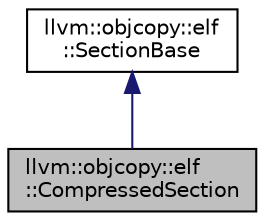 digraph "llvm::objcopy::elf::CompressedSection"
{
 // LATEX_PDF_SIZE
  bgcolor="transparent";
  edge [fontname="Helvetica",fontsize="10",labelfontname="Helvetica",labelfontsize="10"];
  node [fontname="Helvetica",fontsize="10",shape=record];
  Node1 [label="llvm::objcopy::elf\l::CompressedSection",height=0.2,width=0.4,color="black", fillcolor="grey75", style="filled", fontcolor="black",tooltip=" "];
  Node2 -> Node1 [dir="back",color="midnightblue",fontsize="10",style="solid",fontname="Helvetica"];
  Node2 [label="llvm::objcopy::elf\l::SectionBase",height=0.2,width=0.4,color="black",URL="$classllvm_1_1objcopy_1_1elf_1_1SectionBase.html",tooltip=" "];
}
